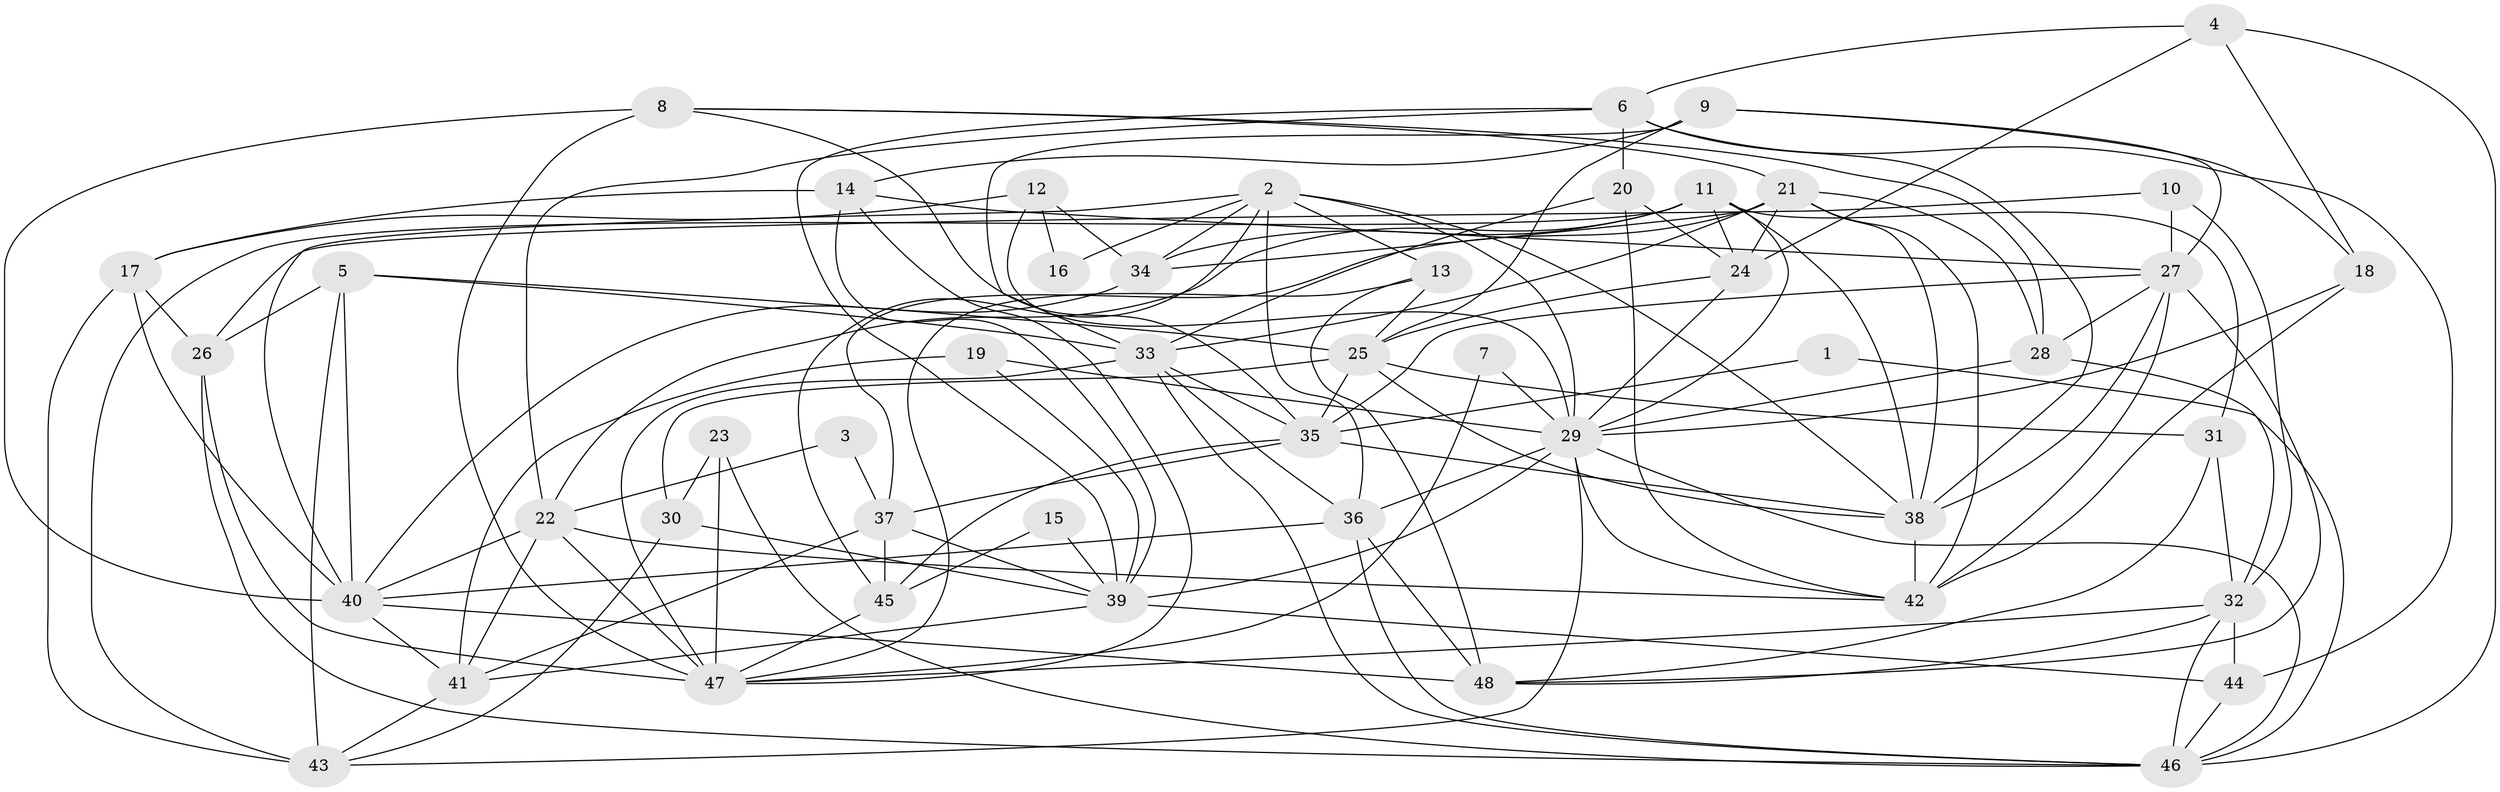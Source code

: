 // original degree distribution, {4: 0.35789473684210527, 2: 0.11578947368421053, 6: 0.08421052631578947, 7: 0.05263157894736842, 3: 0.2631578947368421, 5: 0.11578947368421053, 9: 0.010526315789473684}
// Generated by graph-tools (version 1.1) at 2025/50/03/09/25 03:50:05]
// undirected, 48 vertices, 136 edges
graph export_dot {
graph [start="1"]
  node [color=gray90,style=filled];
  1;
  2;
  3;
  4;
  5;
  6;
  7;
  8;
  9;
  10;
  11;
  12;
  13;
  14;
  15;
  16;
  17;
  18;
  19;
  20;
  21;
  22;
  23;
  24;
  25;
  26;
  27;
  28;
  29;
  30;
  31;
  32;
  33;
  34;
  35;
  36;
  37;
  38;
  39;
  40;
  41;
  42;
  43;
  44;
  45;
  46;
  47;
  48;
  1 -- 35 [weight=1.0];
  1 -- 46 [weight=1.0];
  2 -- 13 [weight=1.0];
  2 -- 16 [weight=1.0];
  2 -- 29 [weight=1.0];
  2 -- 34 [weight=1.0];
  2 -- 36 [weight=1.0];
  2 -- 38 [weight=1.0];
  2 -- 40 [weight=1.0];
  2 -- 45 [weight=1.0];
  3 -- 22 [weight=1.0];
  3 -- 37 [weight=1.0];
  4 -- 6 [weight=1.0];
  4 -- 18 [weight=1.0];
  4 -- 24 [weight=1.0];
  4 -- 46 [weight=1.0];
  5 -- 25 [weight=1.0];
  5 -- 26 [weight=1.0];
  5 -- 33 [weight=1.0];
  5 -- 40 [weight=1.0];
  5 -- 43 [weight=1.0];
  6 -- 20 [weight=1.0];
  6 -- 22 [weight=1.0];
  6 -- 38 [weight=1.0];
  6 -- 39 [weight=1.0];
  6 -- 44 [weight=1.0];
  7 -- 29 [weight=1.0];
  7 -- 47 [weight=1.0];
  8 -- 21 [weight=1.0];
  8 -- 28 [weight=1.0];
  8 -- 35 [weight=1.0];
  8 -- 40 [weight=1.0];
  8 -- 47 [weight=2.0];
  9 -- 14 [weight=1.0];
  9 -- 18 [weight=1.0];
  9 -- 25 [weight=1.0];
  9 -- 27 [weight=1.0];
  9 -- 33 [weight=1.0];
  10 -- 26 [weight=1.0];
  10 -- 27 [weight=1.0];
  10 -- 32 [weight=1.0];
  11 -- 22 [weight=1.0];
  11 -- 24 [weight=1.0];
  11 -- 29 [weight=1.0];
  11 -- 31 [weight=1.0];
  11 -- 34 [weight=1.0];
  11 -- 38 [weight=1.0];
  11 -- 43 [weight=1.0];
  12 -- 16 [weight=1.0];
  12 -- 17 [weight=1.0];
  12 -- 29 [weight=1.0];
  12 -- 34 [weight=1.0];
  13 -- 25 [weight=1.0];
  13 -- 47 [weight=1.0];
  13 -- 48 [weight=1.0];
  14 -- 17 [weight=1.0];
  14 -- 27 [weight=1.0];
  14 -- 39 [weight=1.0];
  14 -- 47 [weight=1.0];
  15 -- 39 [weight=1.0];
  15 -- 45 [weight=1.0];
  17 -- 26 [weight=1.0];
  17 -- 40 [weight=1.0];
  17 -- 43 [weight=1.0];
  18 -- 29 [weight=1.0];
  18 -- 42 [weight=1.0];
  19 -- 29 [weight=1.0];
  19 -- 39 [weight=1.0];
  19 -- 41 [weight=1.0];
  20 -- 24 [weight=1.0];
  20 -- 33 [weight=1.0];
  20 -- 42 [weight=1.0];
  21 -- 24 [weight=1.0];
  21 -- 28 [weight=1.0];
  21 -- 33 [weight=1.0];
  21 -- 34 [weight=1.0];
  21 -- 37 [weight=1.0];
  21 -- 38 [weight=1.0];
  21 -- 42 [weight=1.0];
  22 -- 40 [weight=1.0];
  22 -- 41 [weight=1.0];
  22 -- 42 [weight=1.0];
  22 -- 47 [weight=1.0];
  23 -- 30 [weight=1.0];
  23 -- 46 [weight=1.0];
  23 -- 47 [weight=1.0];
  24 -- 25 [weight=1.0];
  24 -- 29 [weight=2.0];
  25 -- 30 [weight=1.0];
  25 -- 31 [weight=1.0];
  25 -- 35 [weight=1.0];
  25 -- 38 [weight=1.0];
  26 -- 46 [weight=1.0];
  26 -- 47 [weight=1.0];
  27 -- 28 [weight=1.0];
  27 -- 35 [weight=1.0];
  27 -- 38 [weight=1.0];
  27 -- 42 [weight=1.0];
  27 -- 48 [weight=1.0];
  28 -- 29 [weight=1.0];
  28 -- 32 [weight=1.0];
  29 -- 36 [weight=1.0];
  29 -- 39 [weight=1.0];
  29 -- 42 [weight=1.0];
  29 -- 43 [weight=1.0];
  29 -- 46 [weight=1.0];
  30 -- 39 [weight=1.0];
  30 -- 43 [weight=1.0];
  31 -- 32 [weight=1.0];
  31 -- 48 [weight=1.0];
  32 -- 44 [weight=1.0];
  32 -- 46 [weight=1.0];
  32 -- 47 [weight=1.0];
  32 -- 48 [weight=1.0];
  33 -- 35 [weight=1.0];
  33 -- 36 [weight=1.0];
  33 -- 46 [weight=1.0];
  33 -- 47 [weight=1.0];
  34 -- 40 [weight=1.0];
  35 -- 37 [weight=1.0];
  35 -- 38 [weight=1.0];
  35 -- 45 [weight=1.0];
  36 -- 40 [weight=1.0];
  36 -- 46 [weight=1.0];
  36 -- 48 [weight=1.0];
  37 -- 39 [weight=1.0];
  37 -- 41 [weight=1.0];
  37 -- 45 [weight=1.0];
  38 -- 42 [weight=1.0];
  39 -- 41 [weight=1.0];
  39 -- 44 [weight=1.0];
  40 -- 41 [weight=1.0];
  40 -- 48 [weight=1.0];
  41 -- 43 [weight=1.0];
  44 -- 46 [weight=1.0];
  45 -- 47 [weight=1.0];
}
